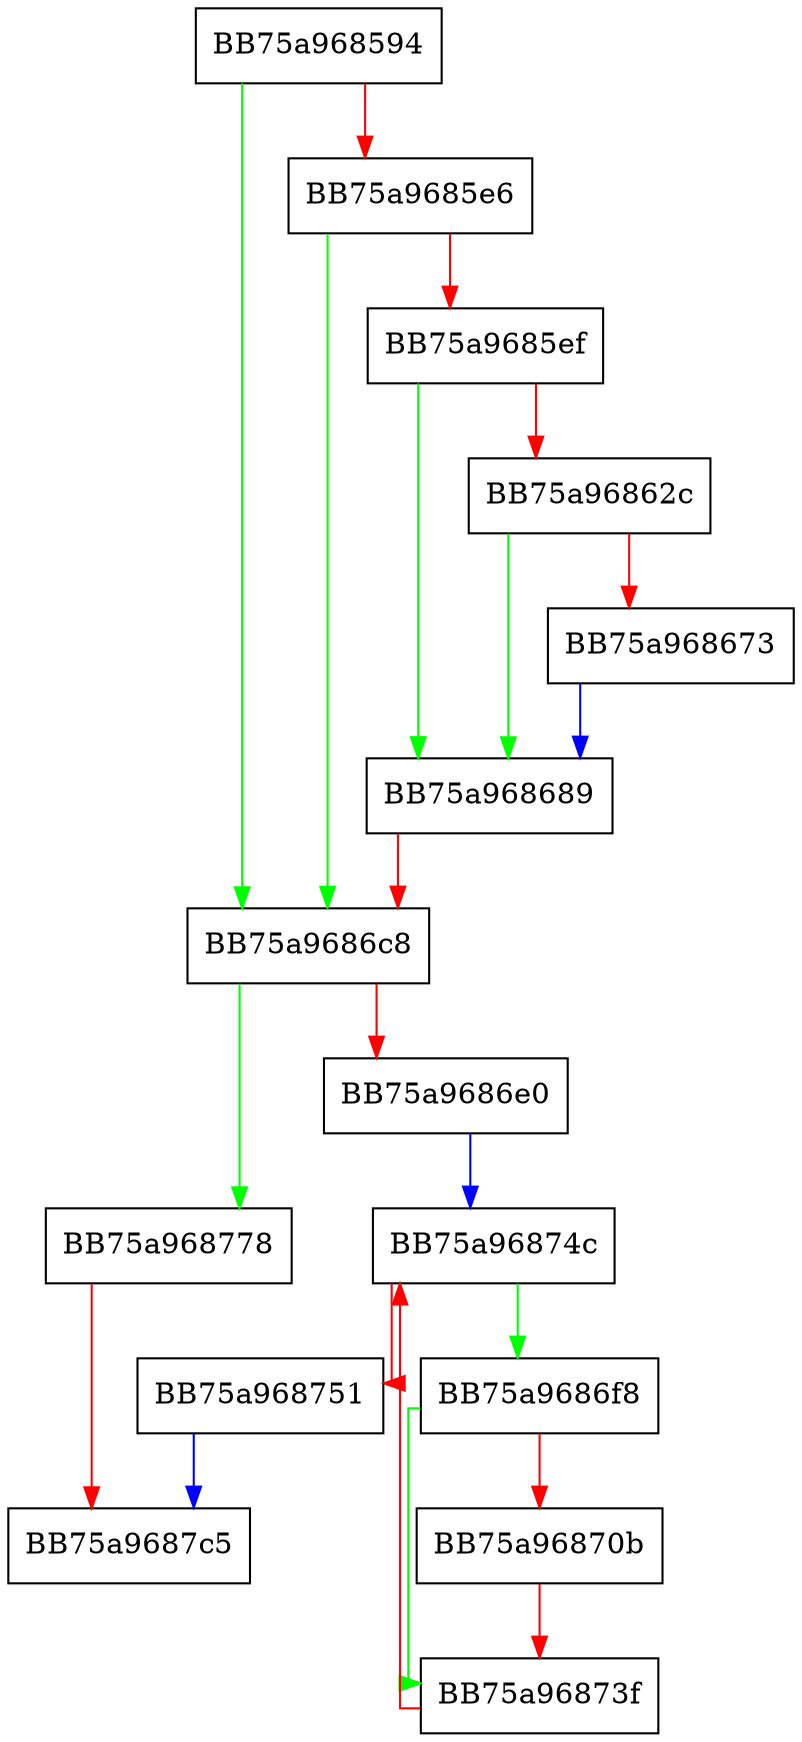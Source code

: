 digraph _process_incompat_process_list {
  node [shape="box"];
  graph [splines=ortho];
  BB75a968594 -> BB75a9686c8 [color="green"];
  BB75a968594 -> BB75a9685e6 [color="red"];
  BB75a9685e6 -> BB75a9686c8 [color="green"];
  BB75a9685e6 -> BB75a9685ef [color="red"];
  BB75a9685ef -> BB75a968689 [color="green"];
  BB75a9685ef -> BB75a96862c [color="red"];
  BB75a96862c -> BB75a968689 [color="green"];
  BB75a96862c -> BB75a968673 [color="red"];
  BB75a968673 -> BB75a968689 [color="blue"];
  BB75a968689 -> BB75a9686c8 [color="red"];
  BB75a9686c8 -> BB75a968778 [color="green"];
  BB75a9686c8 -> BB75a9686e0 [color="red"];
  BB75a9686e0 -> BB75a96874c [color="blue"];
  BB75a9686f8 -> BB75a96873f [color="green"];
  BB75a9686f8 -> BB75a96870b [color="red"];
  BB75a96870b -> BB75a96873f [color="red"];
  BB75a96873f -> BB75a96874c [color="red"];
  BB75a96874c -> BB75a9686f8 [color="green"];
  BB75a96874c -> BB75a968751 [color="red"];
  BB75a968751 -> BB75a9687c5 [color="blue"];
  BB75a968778 -> BB75a9687c5 [color="red"];
}